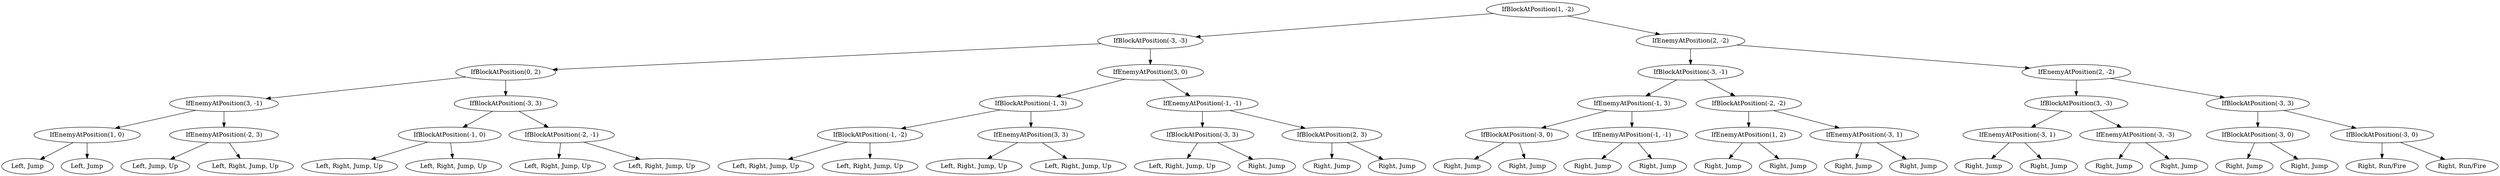 digraph G {
  1 [ label="IfBlockAtPosition(1, -2)" ];
  2 [ label="IfBlockAtPosition(-3, -3)" ];
  3 [ label="IfBlockAtPosition(0, 2)" ];
  4 [ label="IfEnemyAtPosition(3, -1)" ];
  5 [ label="IfEnemyAtPosition(1, 0)" ];
  6 [ label="Left, Jump" ];
  7 [ label="Left, Jump" ];
  8 [ label="IfEnemyAtPosition(-2, 3)" ];
  9 [ label="Left, Jump, Up" ];
  10 [ label="Left, Right, Jump, Up" ];
  11 [ label="IfBlockAtPosition(-3, 3)" ];
  12 [ label="IfBlockAtPosition(-1, 0)" ];
  13 [ label="Left, Right, Jump, Up" ];
  14 [ label="Left, Right, Jump, Up" ];
  15 [ label="IfBlockAtPosition(-2, -1)" ];
  16 [ label="Left, Right, Jump, Up" ];
  17 [ label="Left, Right, Jump, Up" ];
  18 [ label="IfEnemyAtPosition(3, 0)" ];
  19 [ label="IfBlockAtPosition(-1, 3)" ];
  20 [ label="IfBlockAtPosition(-1, -2)" ];
  21 [ label="Left, Right, Jump, Up" ];
  22 [ label="Left, Right, Jump, Up" ];
  23 [ label="IfEnemyAtPosition(3, 3)" ];
  24 [ label="Left, Right, Jump, Up" ];
  25 [ label="Left, Right, Jump, Up" ];
  26 [ label="IfEnemyAtPosition(-1, -1)" ];
  27 [ label="IfBlockAtPosition(-3, 3)" ];
  28 [ label="Left, Right, Jump, Up" ];
  29 [ label="Right, Jump" ];
  30 [ label="IfBlockAtPosition(2, 3)" ];
  31 [ label="Right, Jump" ];
  32 [ label="Right, Jump" ];
  33 [ label="IfEnemyAtPosition(2, -2)" ];
  34 [ label="IfBlockAtPosition(-3, -1)" ];
  35 [ label="IfEnemyAtPosition(-1, 3)" ];
  36 [ label="IfBlockAtPosition(-3, 0)" ];
  37 [ label="Right, Jump" ];
  38 [ label="Right, Jump" ];
  39 [ label="IfEnemyAtPosition(-1, -1)" ];
  40 [ label="Right, Jump" ];
  41 [ label="Right, Jump" ];
  42 [ label="IfBlockAtPosition(-2, -2)" ];
  43 [ label="IfEnemyAtPosition(1, 2)" ];
  44 [ label="Right, Jump" ];
  45 [ label="Right, Jump" ];
  46 [ label="IfEnemyAtPosition(-3, 1)" ];
  47 [ label="Right, Jump" ];
  48 [ label="Right, Jump" ];
  49 [ label="IfEnemyAtPosition(2, -2)" ];
  50 [ label="IfBlockAtPosition(3, -3)" ];
  51 [ label="IfEnemyAtPosition(-3, 1)" ];
  52 [ label="Right, Jump" ];
  53 [ label="Right, Jump" ];
  54 [ label="IfEnemyAtPosition(-3, -3)" ];
  55 [ label="Right, Jump" ];
  56 [ label="Right, Jump" ];
  57 [ label="IfBlockAtPosition(-3, 3)" ];
  58 [ label="IfBlockAtPosition(-3, 0)" ];
  59 [ label="Right, Jump" ];
  60 [ label="Right, Jump" ];
  61 [ label="IfBlockAtPosition(-3, 0)" ];
  62 [ label="Right, Run/Fire" ];
  63 [ label="Right, Run/Fire" ];
  5 -> 6;
  5 -> 7;
  8 -> 9;
  8 -> 10;
  4 -> 5;
  4 -> 8;
  12 -> 13;
  12 -> 14;
  15 -> 16;
  15 -> 17;
  11 -> 12;
  11 -> 15;
  3 -> 4;
  3 -> 11;
  20 -> 21;
  20 -> 22;
  23 -> 24;
  23 -> 25;
  19 -> 20;
  19 -> 23;
  27 -> 28;
  27 -> 29;
  30 -> 31;
  30 -> 32;
  26 -> 27;
  26 -> 30;
  18 -> 19;
  18 -> 26;
  2 -> 3;
  2 -> 18;
  36 -> 37;
  36 -> 38;
  39 -> 40;
  39 -> 41;
  35 -> 36;
  35 -> 39;
  43 -> 44;
  43 -> 45;
  46 -> 47;
  46 -> 48;
  42 -> 43;
  42 -> 46;
  34 -> 35;
  34 -> 42;
  51 -> 52;
  51 -> 53;
  54 -> 55;
  54 -> 56;
  50 -> 51;
  50 -> 54;
  58 -> 59;
  58 -> 60;
  61 -> 62;
  61 -> 63;
  57 -> 58;
  57 -> 61;
  49 -> 50;
  49 -> 57;
  33 -> 34;
  33 -> 49;
  1 -> 2;
  1 -> 33;
}
